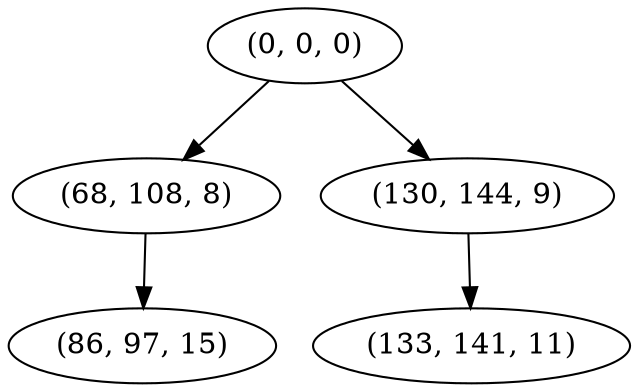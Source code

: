 digraph tree {
    "(0, 0, 0)";
    "(68, 108, 8)";
    "(86, 97, 15)";
    "(130, 144, 9)";
    "(133, 141, 11)";
    "(0, 0, 0)" -> "(68, 108, 8)";
    "(0, 0, 0)" -> "(130, 144, 9)";
    "(68, 108, 8)" -> "(86, 97, 15)";
    "(130, 144, 9)" -> "(133, 141, 11)";
}
